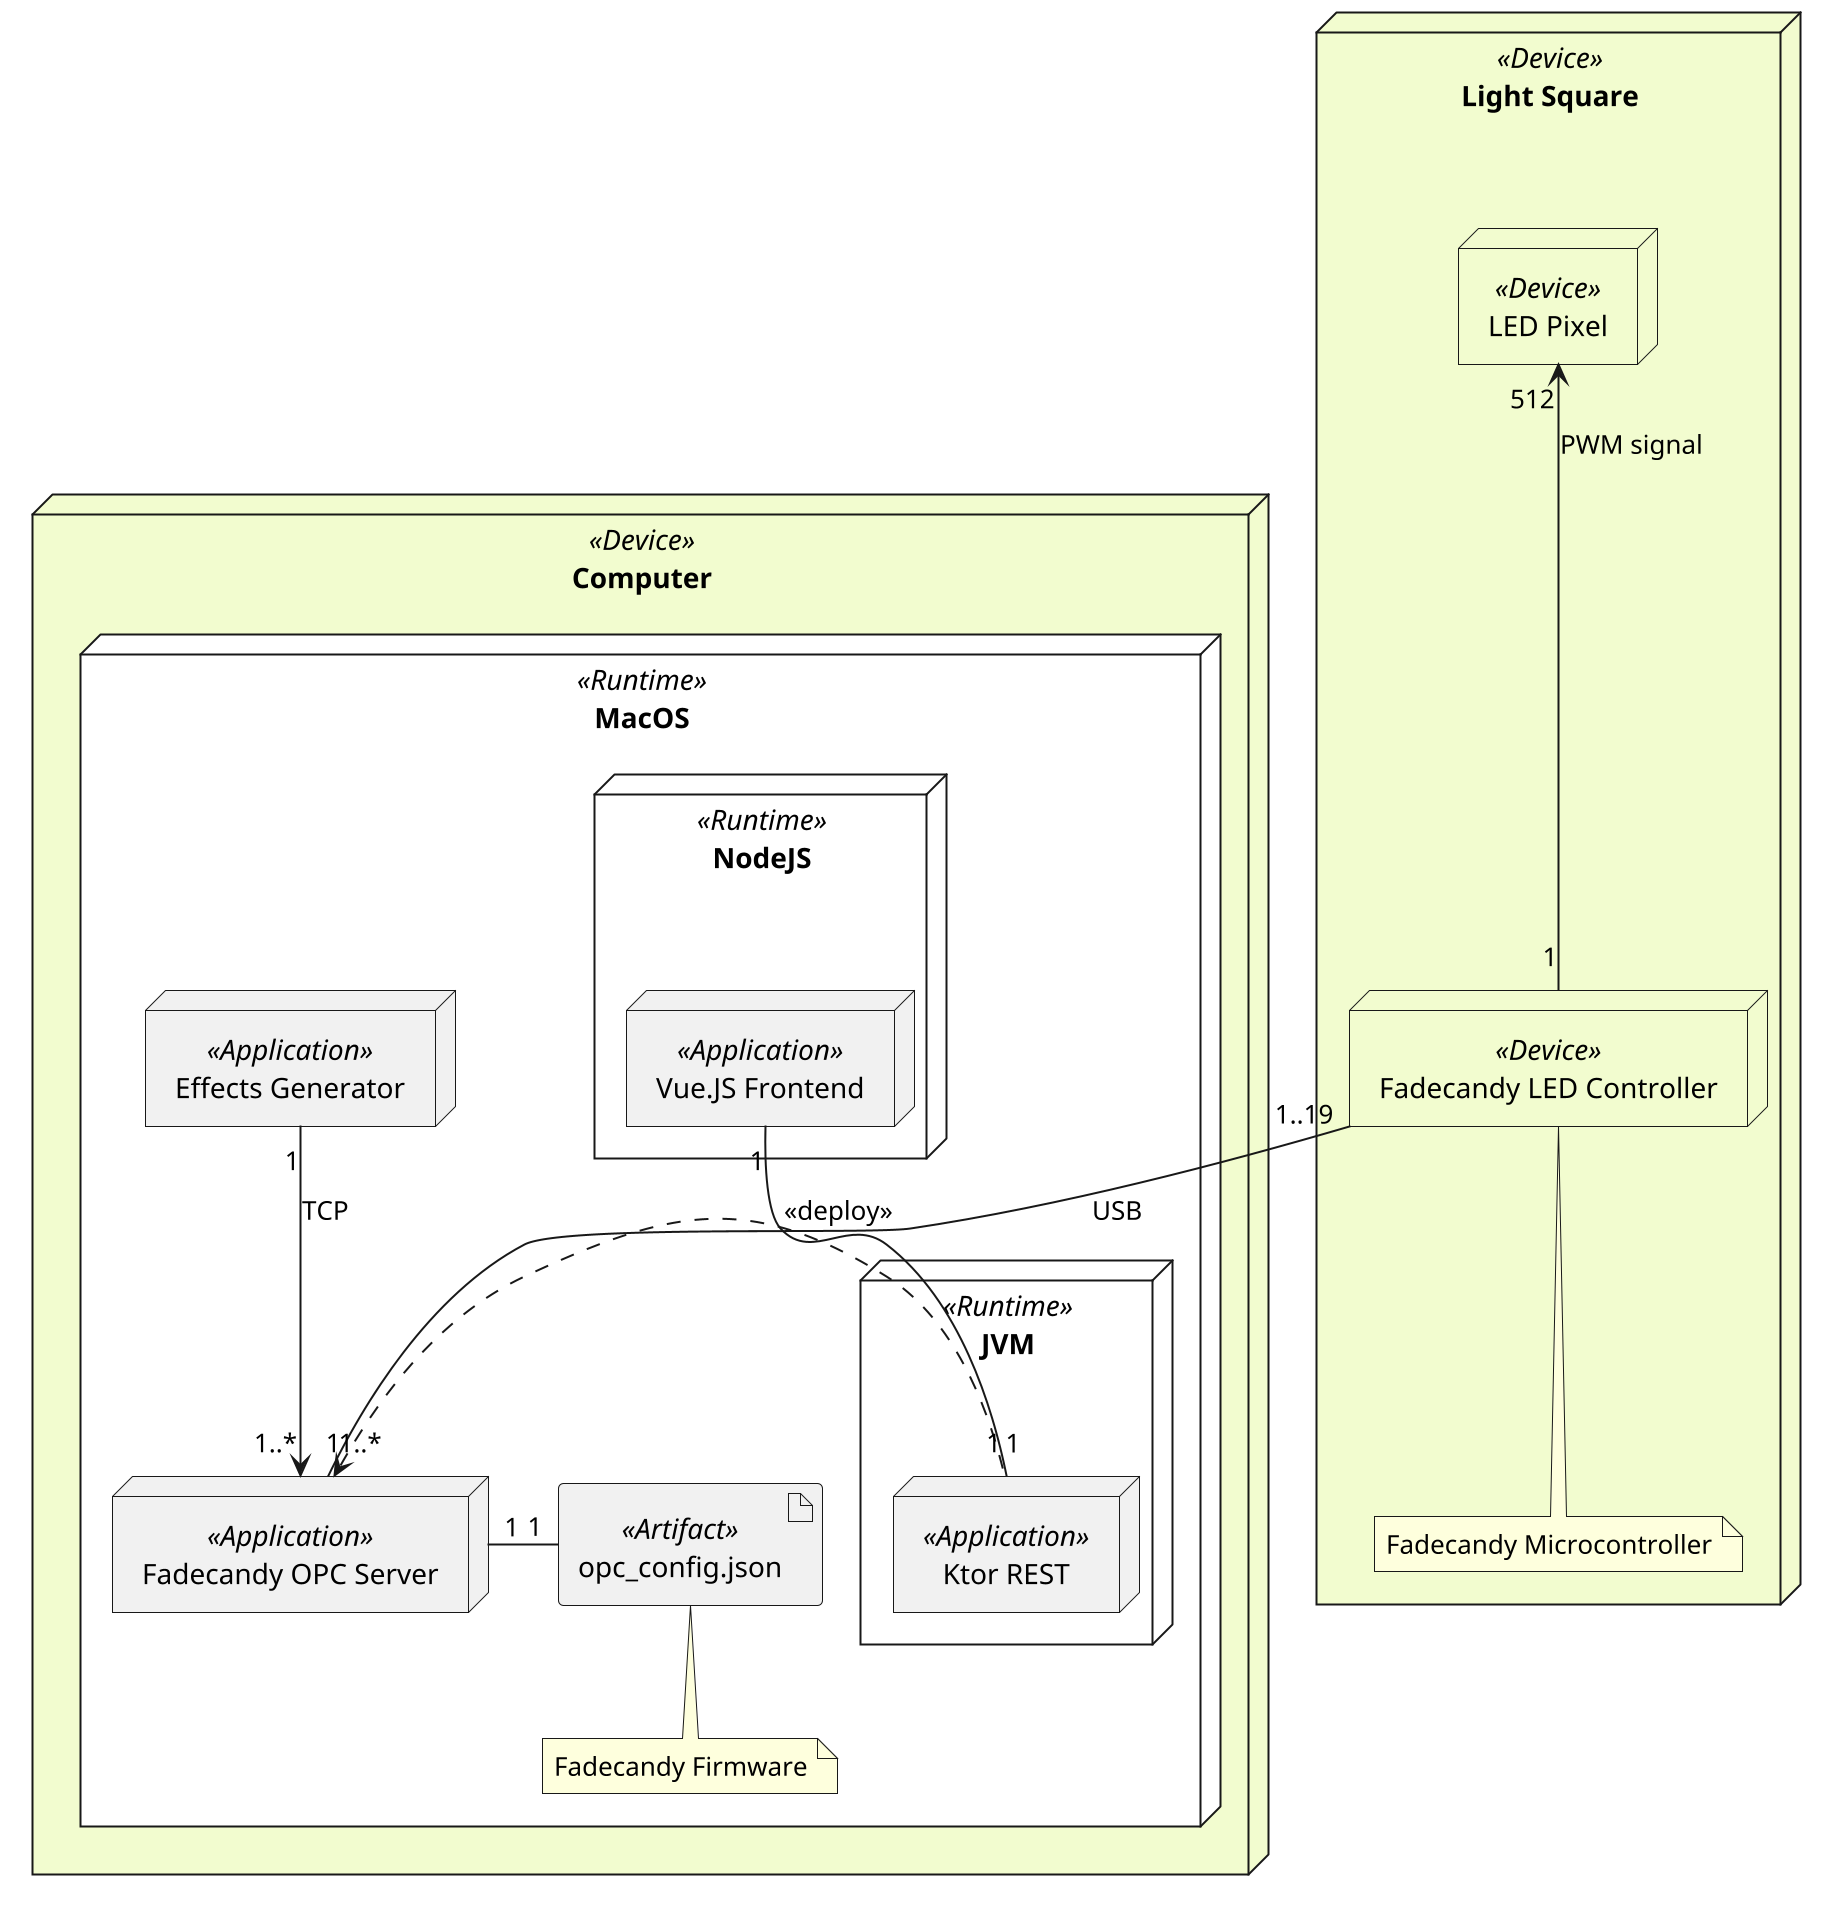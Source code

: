 @startuml
scale 2

skinparam node {
    backgroundColor<<Device>> #f2fccf
    backgroundColor<<Runtime>> white
}

node "Light Square" <<Device>> as light_box {
    node "Fadecandy LED Controller" <<Device>> as fadecandy
    note bottom: Fadecandy Microcontroller
    node "LED Pixel" <<Device>> as led
    led "512" <-- "1" fadecandy : "PWM signal"
}

node "Computer" <<Device>> as pc {
    node "MacOS" <<Runtime>> as macOS {
        node "JVM" <<Runtime>> {
            node "Ktor REST" <<Application>> as rest 
        }
        node "NodeJS" <<Runtime>> {
            node "Vue.JS Frontend" <<Application>>  as frontend
        }        
        node "Fadecandy OPC Server" <<Application>> as opc
        artifact "opc_config.json" <<Artifact>> as conf
        conf "1" -left- "1" opc
        note bottom: Fadecandy Firmware
        node "Effects Generator" <<Application>> as of
        fadecandy "1..19" -- "1..*" opc : USB
        rest "1" .left.> "1" opc : <<deploy>>
        of "1" -down-> "1..*" opc : TCP
        rest "1" -up- "1" frontend
    }
}
@enduml